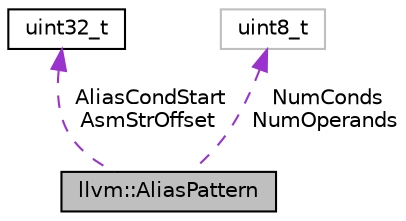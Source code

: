 digraph "llvm::AliasPattern"
{
 // LATEX_PDF_SIZE
  bgcolor="transparent";
  edge [fontname="Helvetica",fontsize="10",labelfontname="Helvetica",labelfontsize="10"];
  node [fontname="Helvetica",fontsize="10",shape=record];
  Node1 [label="llvm::AliasPattern",height=0.2,width=0.4,color="black", fillcolor="grey75", style="filled", fontcolor="black",tooltip="Data for each alias pattern."];
  Node2 -> Node1 [dir="back",color="darkorchid3",fontsize="10",style="dashed",label=" AliasCondStart\nAsmStrOffset" ,fontname="Helvetica"];
  Node2 [label="uint32_t",height=0.2,width=0.4,color="black",URL="$classuint32__t.html",tooltip=" "];
  Node3 -> Node1 [dir="back",color="darkorchid3",fontsize="10",style="dashed",label=" NumConds\nNumOperands" ,fontname="Helvetica"];
  Node3 [label="uint8_t",height=0.2,width=0.4,color="grey75",tooltip=" "];
}
